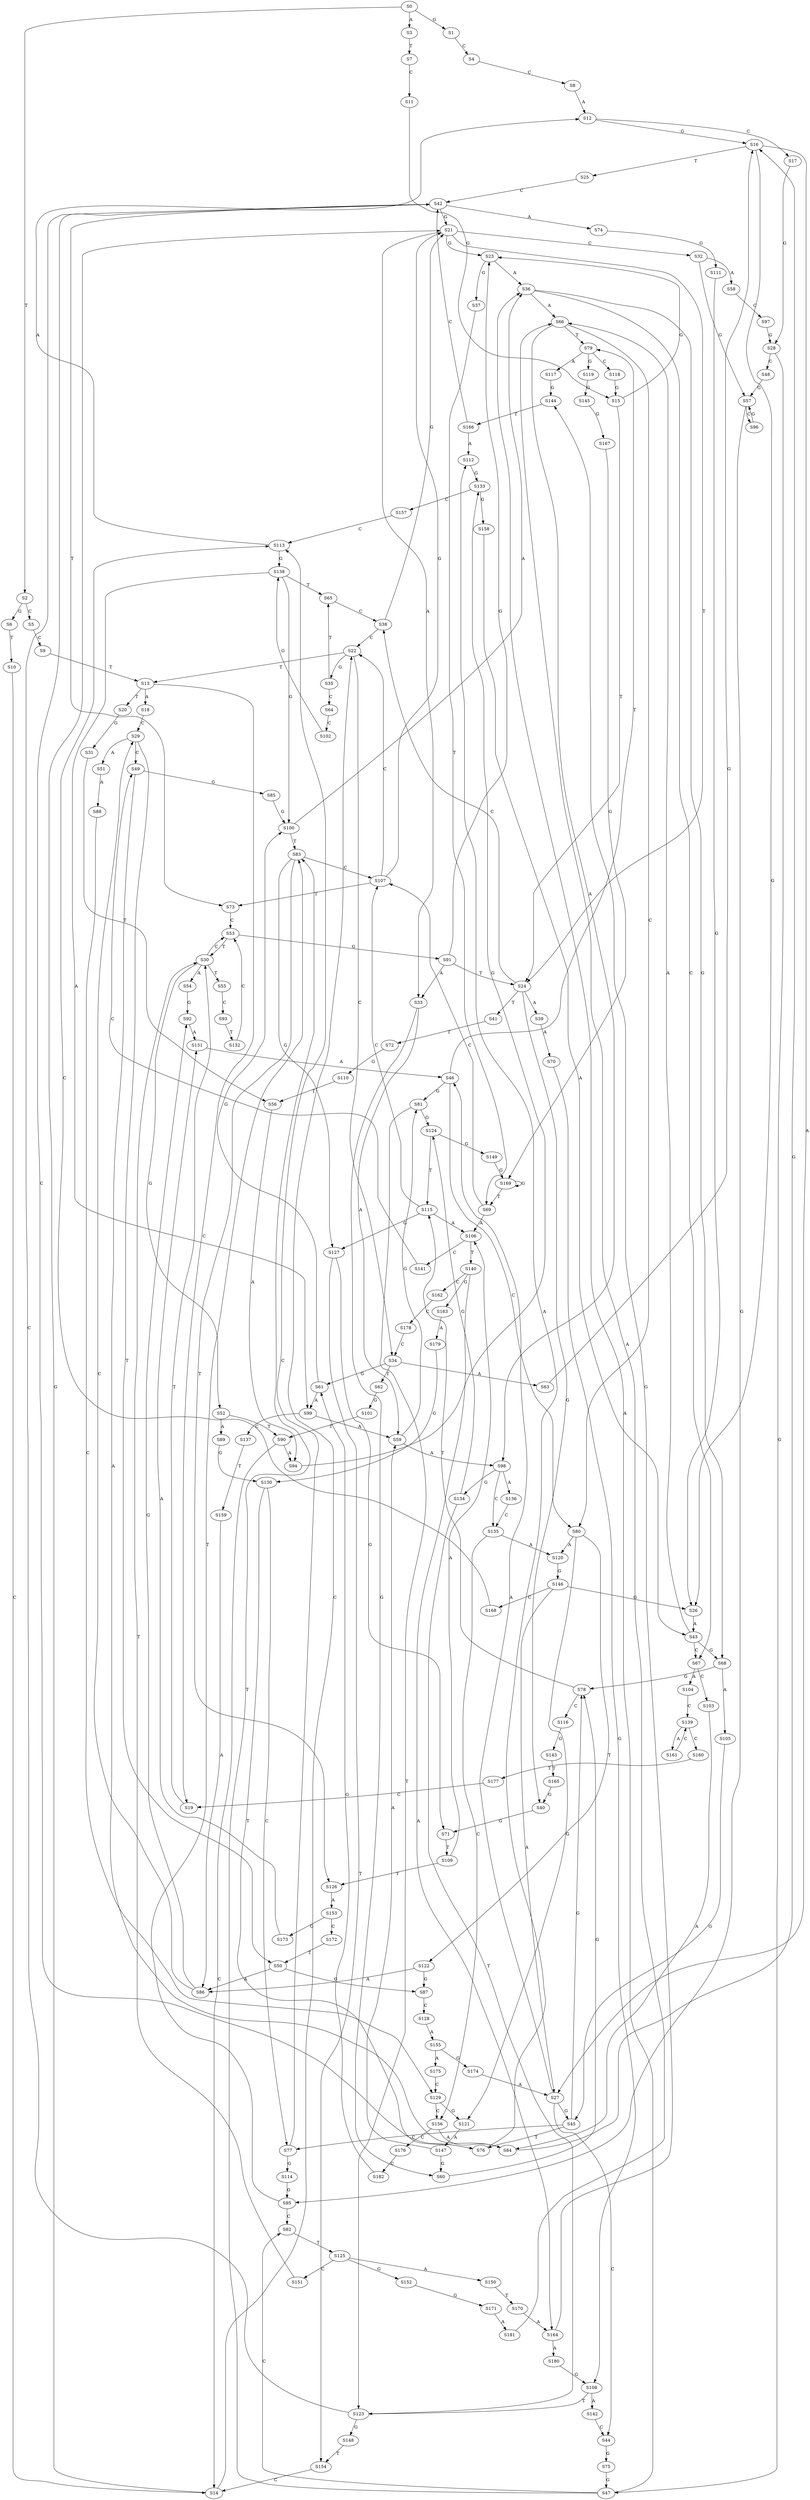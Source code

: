 strict digraph  {
	S0 -> S1 [ label = G ];
	S0 -> S2 [ label = T ];
	S0 -> S3 [ label = A ];
	S1 -> S4 [ label = C ];
	S2 -> S5 [ label = C ];
	S2 -> S6 [ label = G ];
	S3 -> S7 [ label = T ];
	S4 -> S8 [ label = C ];
	S5 -> S9 [ label = C ];
	S6 -> S10 [ label = T ];
	S7 -> S11 [ label = C ];
	S8 -> S12 [ label = A ];
	S9 -> S13 [ label = T ];
	S10 -> S14 [ label = C ];
	S11 -> S15 [ label = G ];
	S12 -> S16 [ label = G ];
	S12 -> S17 [ label = C ];
	S13 -> S18 [ label = A ];
	S13 -> S19 [ label = C ];
	S13 -> S20 [ label = T ];
	S14 -> S21 [ label = G ];
	S14 -> S22 [ label = C ];
	S15 -> S23 [ label = G ];
	S15 -> S24 [ label = T ];
	S16 -> S25 [ label = T ];
	S16 -> S26 [ label = G ];
	S16 -> S27 [ label = A ];
	S17 -> S28 [ label = G ];
	S18 -> S29 [ label = C ];
	S19 -> S30 [ label = T ];
	S20 -> S31 [ label = G ];
	S21 -> S23 [ label = G ];
	S21 -> S24 [ label = T ];
	S21 -> S32 [ label = C ];
	S21 -> S33 [ label = A ];
	S22 -> S13 [ label = T ];
	S22 -> S34 [ label = C ];
	S22 -> S35 [ label = G ];
	S23 -> S36 [ label = A ];
	S23 -> S37 [ label = G ];
	S24 -> S38 [ label = C ];
	S24 -> S39 [ label = A ];
	S24 -> S40 [ label = G ];
	S24 -> S41 [ label = T ];
	S25 -> S42 [ label = C ];
	S26 -> S43 [ label = A ];
	S27 -> S44 [ label = C ];
	S27 -> S45 [ label = G ];
	S27 -> S46 [ label = A ];
	S28 -> S47 [ label = G ];
	S28 -> S48 [ label = C ];
	S29 -> S49 [ label = C ];
	S29 -> S50 [ label = T ];
	S29 -> S51 [ label = A ];
	S30 -> S52 [ label = G ];
	S30 -> S53 [ label = C ];
	S30 -> S54 [ label = A ];
	S30 -> S55 [ label = T ];
	S31 -> S56 [ label = T ];
	S32 -> S57 [ label = G ];
	S32 -> S58 [ label = A ];
	S33 -> S59 [ label = A ];
	S33 -> S60 [ label = G ];
	S34 -> S61 [ label = G ];
	S34 -> S62 [ label = T ];
	S34 -> S63 [ label = A ];
	S35 -> S64 [ label = C ];
	S35 -> S65 [ label = T ];
	S36 -> S66 [ label = A ];
	S36 -> S67 [ label = C ];
	S36 -> S68 [ label = G ];
	S37 -> S69 [ label = T ];
	S38 -> S21 [ label = G ];
	S38 -> S22 [ label = C ];
	S39 -> S70 [ label = A ];
	S40 -> S71 [ label = G ];
	S41 -> S72 [ label = T ];
	S42 -> S73 [ label = T ];
	S42 -> S21 [ label = G ];
	S42 -> S74 [ label = A ];
	S43 -> S66 [ label = A ];
	S43 -> S67 [ label = C ];
	S43 -> S68 [ label = G ];
	S44 -> S75 [ label = G ];
	S45 -> S76 [ label = T ];
	S45 -> S77 [ label = C ];
	S45 -> S78 [ label = G ];
	S46 -> S79 [ label = T ];
	S46 -> S80 [ label = C ];
	S46 -> S81 [ label = G ];
	S47 -> S82 [ label = C ];
	S47 -> S36 [ label = A ];
	S47 -> S83 [ label = T ];
	S48 -> S57 [ label = G ];
	S49 -> S84 [ label = A ];
	S49 -> S85 [ label = G ];
	S50 -> S86 [ label = A ];
	S50 -> S87 [ label = G ];
	S51 -> S88 [ label = A ];
	S52 -> S89 [ label = A ];
	S52 -> S90 [ label = T ];
	S53 -> S30 [ label = T ];
	S53 -> S91 [ label = G ];
	S54 -> S92 [ label = G ];
	S55 -> S93 [ label = C ];
	S56 -> S94 [ label = A ];
	S57 -> S95 [ label = G ];
	S57 -> S96 [ label = C ];
	S58 -> S97 [ label = C ];
	S59 -> S98 [ label = A ];
	S59 -> S81 [ label = G ];
	S60 -> S78 [ label = G ];
	S61 -> S99 [ label = A ];
	S61 -> S100 [ label = G ];
	S62 -> S101 [ label = G ];
	S63 -> S16 [ label = G ];
	S64 -> S102 [ label = C ];
	S65 -> S38 [ label = C ];
	S66 -> S79 [ label = T ];
	S66 -> S80 [ label = C ];
	S66 -> S98 [ label = A ];
	S67 -> S103 [ label = C ];
	S67 -> S104 [ label = A ];
	S68 -> S105 [ label = A ];
	S68 -> S78 [ label = G ];
	S69 -> S106 [ label = A ];
	S69 -> S107 [ label = C ];
	S70 -> S108 [ label = G ];
	S71 -> S109 [ label = T ];
	S72 -> S110 [ label = G ];
	S73 -> S53 [ label = C ];
	S74 -> S111 [ label = G ];
	S75 -> S47 [ label = G ];
	S76 -> S112 [ label = A ];
	S76 -> S42 [ label = C ];
	S77 -> S113 [ label = C ];
	S77 -> S114 [ label = G ];
	S78 -> S115 [ label = T ];
	S78 -> S116 [ label = C ];
	S79 -> S117 [ label = A ];
	S79 -> S118 [ label = C ];
	S79 -> S119 [ label = G ];
	S80 -> S120 [ label = A ];
	S80 -> S121 [ label = G ];
	S80 -> S122 [ label = T ];
	S81 -> S123 [ label = T ];
	S81 -> S124 [ label = G ];
	S82 -> S125 [ label = T ];
	S83 -> S126 [ label = T ];
	S83 -> S107 [ label = C ];
	S83 -> S127 [ label = G ];
	S84 -> S16 [ label = G ];
	S85 -> S100 [ label = G ];
	S86 -> S92 [ label = G ];
	S86 -> S29 [ label = C ];
	S87 -> S128 [ label = C ];
	S88 -> S129 [ label = C ];
	S89 -> S130 [ label = G ];
	S90 -> S94 [ label = A ];
	S90 -> S14 [ label = C ];
	S91 -> S33 [ label = A ];
	S91 -> S23 [ label = G ];
	S91 -> S24 [ label = T ];
	S92 -> S131 [ label = A ];
	S93 -> S132 [ label = T ];
	S94 -> S133 [ label = G ];
	S95 -> S82 [ label = C ];
	S95 -> S83 [ label = T ];
	S96 -> S57 [ label = G ];
	S97 -> S28 [ label = G ];
	S98 -> S134 [ label = G ];
	S98 -> S135 [ label = C ];
	S98 -> S136 [ label = A ];
	S99 -> S59 [ label = A ];
	S99 -> S137 [ label = C ];
	S100 -> S36 [ label = A ];
	S100 -> S83 [ label = T ];
	S101 -> S90 [ label = T ];
	S102 -> S138 [ label = G ];
	S103 -> S84 [ label = A ];
	S104 -> S139 [ label = C ];
	S105 -> S45 [ label = G ];
	S106 -> S140 [ label = T ];
	S106 -> S141 [ label = C ];
	S107 -> S22 [ label = C ];
	S107 -> S21 [ label = G ];
	S107 -> S73 [ label = T ];
	S108 -> S142 [ label = A ];
	S108 -> S123 [ label = T ];
	S109 -> S106 [ label = A ];
	S109 -> S126 [ label = T ];
	S110 -> S56 [ label = T ];
	S111 -> S26 [ label = G ];
	S112 -> S133 [ label = G ];
	S113 -> S138 [ label = G ];
	S113 -> S12 [ label = A ];
	S114 -> S95 [ label = G ];
	S115 -> S127 [ label = G ];
	S115 -> S107 [ label = C ];
	S115 -> S106 [ label = A ];
	S116 -> S143 [ label = G ];
	S117 -> S144 [ label = G ];
	S118 -> S15 [ label = G ];
	S119 -> S145 [ label = G ];
	S120 -> S146 [ label = G ];
	S121 -> S147 [ label = A ];
	S122 -> S87 [ label = G ];
	S122 -> S86 [ label = A ];
	S123 -> S148 [ label = G ];
	S123 -> S42 [ label = C ];
	S124 -> S149 [ label = G ];
	S124 -> S115 [ label = T ];
	S125 -> S150 [ label = A ];
	S125 -> S151 [ label = C ];
	S125 -> S152 [ label = G ];
	S126 -> S153 [ label = A ];
	S127 -> S154 [ label = T ];
	S127 -> S71 [ label = G ];
	S128 -> S155 [ label = A ];
	S129 -> S156 [ label = C ];
	S129 -> S121 [ label = G ];
	S130 -> S76 [ label = T ];
	S130 -> S77 [ label = C ];
	S131 -> S46 [ label = A ];
	S132 -> S53 [ label = C ];
	S133 -> S157 [ label = C ];
	S133 -> S158 [ label = G ];
	S134 -> S123 [ label = T ];
	S134 -> S124 [ label = G ];
	S135 -> S156 [ label = C ];
	S135 -> S120 [ label = A ];
	S136 -> S135 [ label = C ];
	S137 -> S159 [ label = T ];
	S138 -> S99 [ label = A ];
	S138 -> S65 [ label = T ];
	S138 -> S100 [ label = G ];
	S139 -> S160 [ label = C ];
	S139 -> S161 [ label = A ];
	S140 -> S162 [ label = C ];
	S140 -> S163 [ label = G ];
	S140 -> S164 [ label = A ];
	S141 -> S49 [ label = C ];
	S142 -> S44 [ label = C ];
	S143 -> S165 [ label = T ];
	S144 -> S166 [ label = T ];
	S145 -> S167 [ label = G ];
	S146 -> S26 [ label = G ];
	S146 -> S168 [ label = C ];
	S146 -> S27 [ label = A ];
	S147 -> S60 [ label = G ];
	S147 -> S59 [ label = A ];
	S148 -> S154 [ label = T ];
	S149 -> S169 [ label = G ];
	S150 -> S170 [ label = T ];
	S151 -> S30 [ label = T ];
	S152 -> S171 [ label = G ];
	S153 -> S172 [ label = C ];
	S153 -> S173 [ label = G ];
	S154 -> S14 [ label = C ];
	S155 -> S174 [ label = G ];
	S155 -> S175 [ label = A ];
	S156 -> S176 [ label = C ];
	S156 -> S84 [ label = A ];
	S157 -> S113 [ label = C ];
	S158 -> S43 [ label = A ];
	S159 -> S86 [ label = A ];
	S160 -> S177 [ label = T ];
	S161 -> S139 [ label = C ];
	S162 -> S178 [ label = C ];
	S163 -> S179 [ label = A ];
	S164 -> S144 [ label = G ];
	S164 -> S180 [ label = A ];
	S165 -> S40 [ label = G ];
	S166 -> S42 [ label = C ];
	S166 -> S112 [ label = A ];
	S167 -> S169 [ label = G ];
	S168 -> S113 [ label = C ];
	S169 -> S69 [ label = T ];
	S169 -> S169 [ label = G ];
	S170 -> S164 [ label = A ];
	S171 -> S181 [ label = A ];
	S172 -> S50 [ label = T ];
	S173 -> S131 [ label = A ];
	S174 -> S27 [ label = A ];
	S175 -> S129 [ label = C ];
	S176 -> S182 [ label = C ];
	S177 -> S19 [ label = C ];
	S178 -> S34 [ label = C ];
	S179 -> S130 [ label = G ];
	S180 -> S108 [ label = G ];
	S181 -> S66 [ label = A ];
	S182 -> S61 [ label = G ];
}
